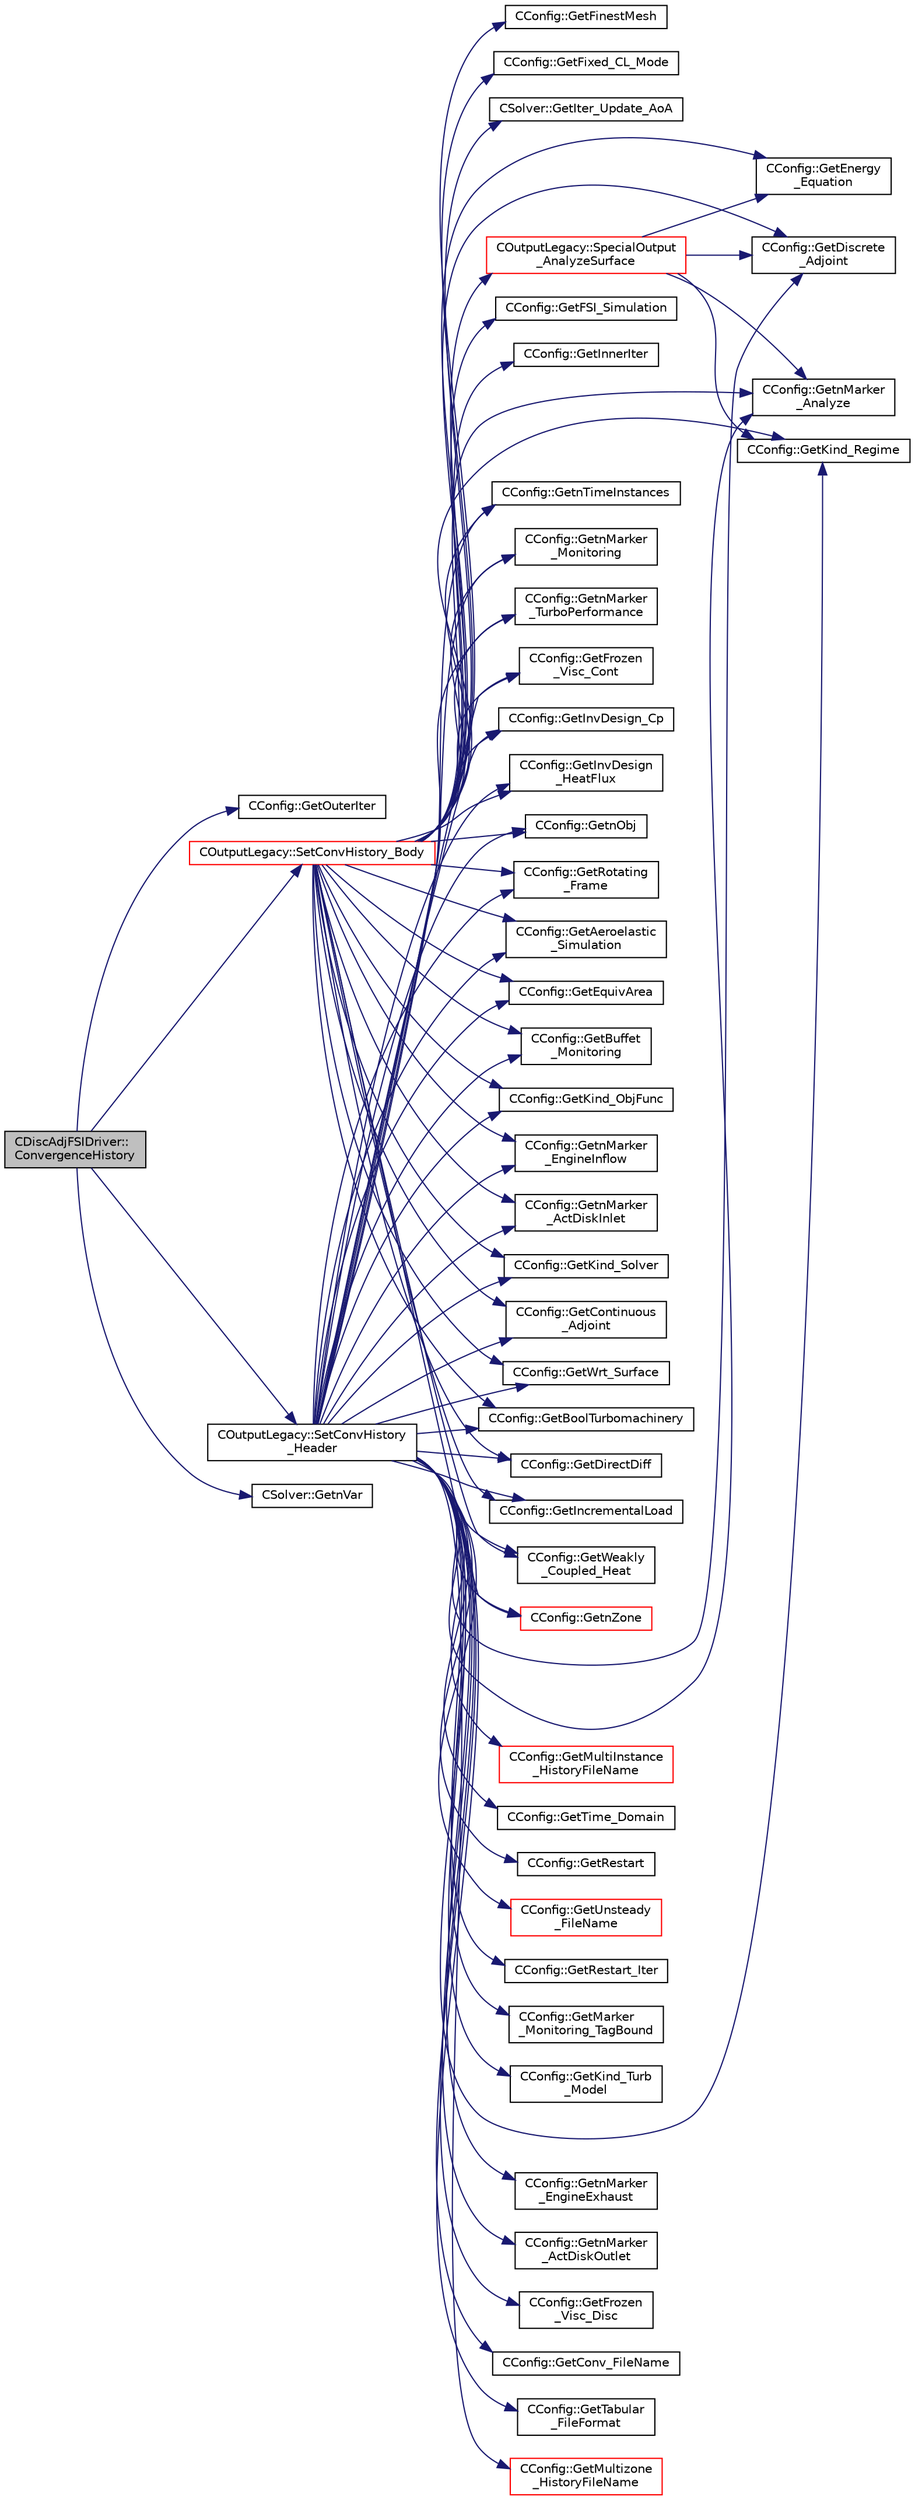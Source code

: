 digraph "CDiscAdjFSIDriver::ConvergenceHistory"
{
  edge [fontname="Helvetica",fontsize="10",labelfontname="Helvetica",labelfontsize="10"];
  node [fontname="Helvetica",fontsize="10",shape=record];
  rankdir="LR";
  Node95 [label="CDiscAdjFSIDriver::\lConvergenceHistory",height=0.2,width=0.4,color="black", fillcolor="grey75", style="filled", fontcolor="black"];
  Node95 -> Node96 [color="midnightblue",fontsize="10",style="solid",fontname="Helvetica"];
  Node96 [label="CConfig::GetOuterIter",height=0.2,width=0.4,color="black", fillcolor="white", style="filled",URL="$class_c_config.html#a6e3d471764f8d56e1662bc3f14f70a70",tooltip="Get the current FSI iteration number. "];
  Node95 -> Node97 [color="midnightblue",fontsize="10",style="solid",fontname="Helvetica"];
  Node97 [label="COutputLegacy::SetConvHistory\l_Header",height=0.2,width=0.4,color="black", fillcolor="white", style="filled",URL="$class_c_output_legacy.html#a18b50c074872fff05e5be4022c4a54de",tooltip="Write the header of the history file. "];
  Node97 -> Node98 [color="midnightblue",fontsize="10",style="solid",fontname="Helvetica"];
  Node98 [label="CConfig::GetRotating\l_Frame",height=0.2,width=0.4,color="black", fillcolor="white", style="filled",URL="$class_c_config.html#a5ac97db2be7bae9007d01557f80418bc",tooltip="Get information about the rotational frame. "];
  Node97 -> Node99 [color="midnightblue",fontsize="10",style="solid",fontname="Helvetica"];
  Node99 [label="CConfig::GetAeroelastic\l_Simulation",height=0.2,width=0.4,color="black", fillcolor="white", style="filled",URL="$class_c_config.html#a5e201a02b845a33f967cbcd3f462018a",tooltip="Get information about the aeroelastic simulation. "];
  Node97 -> Node100 [color="midnightblue",fontsize="10",style="solid",fontname="Helvetica"];
  Node100 [label="CConfig::GetEquivArea",height=0.2,width=0.4,color="black", fillcolor="white", style="filled",URL="$class_c_config.html#afddf2c0bc33a8038c6dd8ba5a40727ed",tooltip="Information about computing and plotting the equivalent area distribution. "];
  Node97 -> Node101 [color="midnightblue",fontsize="10",style="solid",fontname="Helvetica"];
  Node101 [label="CConfig::GetBuffet\l_Monitoring",height=0.2,width=0.4,color="black", fillcolor="white", style="filled",URL="$class_c_config.html#af207953f13ef34165399d63bfe851a34",tooltip="Provides the buffet monitoring information. "];
  Node97 -> Node102 [color="midnightblue",fontsize="10",style="solid",fontname="Helvetica"];
  Node102 [label="CConfig::GetKind_ObjFunc",height=0.2,width=0.4,color="black", fillcolor="white", style="filled",URL="$class_c_config.html#a2d4389021feaed9f2e62f0475f73a718",tooltip="Get the kind of objective function. There are several options: Drag coefficient, Lift coefficient..."];
  Node97 -> Node103 [color="midnightblue",fontsize="10",style="solid",fontname="Helvetica"];
  Node103 [label="CConfig::GetnMarker\l_EngineInflow",height=0.2,width=0.4,color="black", fillcolor="white", style="filled",URL="$class_c_config.html#a74b42a12b3e0f728a8ff967106430f7f",tooltip="Get the total number of boundary markers. "];
  Node97 -> Node104 [color="midnightblue",fontsize="10",style="solid",fontname="Helvetica"];
  Node104 [label="CConfig::GetnMarker\l_EngineExhaust",height=0.2,width=0.4,color="black", fillcolor="white", style="filled",URL="$class_c_config.html#ab901c8247b8cbf2b08e7addb490703eb",tooltip="Get the total number of boundary markers. "];
  Node97 -> Node105 [color="midnightblue",fontsize="10",style="solid",fontname="Helvetica"];
  Node105 [label="CConfig::GetnMarker\l_ActDiskInlet",height=0.2,width=0.4,color="black", fillcolor="white", style="filled",URL="$class_c_config.html#a4b00905a119f01898988cd633c4d7d5b",tooltip="Get the total number of boundary markers. "];
  Node97 -> Node106 [color="midnightblue",fontsize="10",style="solid",fontname="Helvetica"];
  Node106 [label="CConfig::GetnMarker\l_ActDiskOutlet",height=0.2,width=0.4,color="black", fillcolor="white", style="filled",URL="$class_c_config.html#a6e98660ec0475b808e5232cac507fc4d",tooltip="Get the total number of boundary markers. "];
  Node97 -> Node107 [color="midnightblue",fontsize="10",style="solid",fontname="Helvetica"];
  Node107 [label="CConfig::GetKind_Solver",height=0.2,width=0.4,color="black", fillcolor="white", style="filled",URL="$class_c_config.html#a0e2628fc803f14ec6179427ee02e8655",tooltip="Governing equations of the flow (it can be different from the run time equation). ..."];
  Node97 -> Node108 [color="midnightblue",fontsize="10",style="solid",fontname="Helvetica"];
  Node108 [label="CConfig::GetContinuous\l_Adjoint",height=0.2,width=0.4,color="black", fillcolor="white", style="filled",URL="$class_c_config.html#a2917fd8eeb6a8bf275a3fc351aac2a5e",tooltip="Determines if problem is adjoint. "];
  Node97 -> Node109 [color="midnightblue",fontsize="10",style="solid",fontname="Helvetica"];
  Node109 [label="CConfig::GetDiscrete\l_Adjoint",height=0.2,width=0.4,color="black", fillcolor="white", style="filled",URL="$class_c_config.html#abe9f117dab934d76e518a9e8e40b142a",tooltip="Get the indicator whether we are solving an discrete adjoint problem. "];
  Node97 -> Node110 [color="midnightblue",fontsize="10",style="solid",fontname="Helvetica"];
  Node110 [label="CConfig::GetFrozen\l_Visc_Cont",height=0.2,width=0.4,color="black", fillcolor="white", style="filled",URL="$class_c_config.html#aec67dda6436453412e8647ee6879108b",tooltip="Provides information about the way in which the turbulence will be treated by the cont..."];
  Node97 -> Node111 [color="midnightblue",fontsize="10",style="solid",fontname="Helvetica"];
  Node111 [label="CConfig::GetFrozen\l_Visc_Disc",height=0.2,width=0.4,color="black", fillcolor="white", style="filled",URL="$class_c_config.html#adb146862f57545364350419287581bbc",tooltip="Provides information about the way in which the turbulence will be treated by the disc..."];
  Node97 -> Node112 [color="midnightblue",fontsize="10",style="solid",fontname="Helvetica"];
  Node112 [label="CConfig::GetInvDesign_Cp",height=0.2,width=0.4,color="black", fillcolor="white", style="filled",URL="$class_c_config.html#a4a0147fb8c3522a826adb88c6b1f71bf",tooltip="Information about computing and plotting the equivalent area distribution. "];
  Node97 -> Node113 [color="midnightblue",fontsize="10",style="solid",fontname="Helvetica"];
  Node113 [label="CConfig::GetInvDesign\l_HeatFlux",height=0.2,width=0.4,color="black", fillcolor="white", style="filled",URL="$class_c_config.html#a2bad9c6f4a2fce60d96790aac865a7c5",tooltip="Information about computing and plotting the equivalent area distribution. "];
  Node97 -> Node114 [color="midnightblue",fontsize="10",style="solid",fontname="Helvetica"];
  Node114 [label="CConfig::GetnMarker\l_Analyze",height=0.2,width=0.4,color="black", fillcolor="white", style="filled",URL="$class_c_config.html#a1700278aa339f15f919f7a6866f2f399",tooltip="Get the total number of moving markers. "];
  Node97 -> Node115 [color="midnightblue",fontsize="10",style="solid",fontname="Helvetica"];
  Node115 [label="CConfig::GetnObj",height=0.2,width=0.4,color="black", fillcolor="white", style="filled",URL="$class_c_config.html#ab5f5e64d5919ca8e665c421c9477bb0d",tooltip="Get the total number of objectives in kind_objective list. "];
  Node97 -> Node116 [color="midnightblue",fontsize="10",style="solid",fontname="Helvetica"];
  Node116 [label="CConfig::GetWrt_Surface",height=0.2,width=0.4,color="black", fillcolor="white", style="filled",URL="$class_c_config.html#af73b9bd52a741ec32efc7a7900c1b9cc",tooltip="Write solution at each surface. "];
  Node97 -> Node117 [color="midnightblue",fontsize="10",style="solid",fontname="Helvetica"];
  Node117 [label="CConfig::GetBoolTurbomachinery",height=0.2,width=0.4,color="black", fillcolor="white", style="filled",URL="$class_c_config.html#a5c0d08193d1a4f60421afc6dc7f6cc79",tooltip="Verify if there is Turbomachinery performance option specified from config file. "];
  Node97 -> Node118 [color="midnightblue",fontsize="10",style="solid",fontname="Helvetica"];
  Node118 [label="CConfig::GetDirectDiff",height=0.2,width=0.4,color="black", fillcolor="white", style="filled",URL="$class_c_config.html#a16fdb3ee7c760f2f129778f6162a1fe4",tooltip="Get the direct differentation method. "];
  Node97 -> Node119 [color="midnightblue",fontsize="10",style="solid",fontname="Helvetica"];
  Node119 [label="CConfig::GetKind_Regime",height=0.2,width=0.4,color="black", fillcolor="white", style="filled",URL="$class_c_config.html#a66ca7e620390a81cd49cd0a00716128e",tooltip="Governing equations of the flow (it can be different from the run time equation). ..."];
  Node97 -> Node120 [color="midnightblue",fontsize="10",style="solid",fontname="Helvetica"];
  Node120 [label="CConfig::GetIncrementalLoad",height=0.2,width=0.4,color="black", fillcolor="white", style="filled",URL="$class_c_config.html#a4e4e8521bf3fdb0037a7a61186ca706d",tooltip="Check if we want to apply an incremental load to the nonlinear structural simulation. "];
  Node97 -> Node121 [color="midnightblue",fontsize="10",style="solid",fontname="Helvetica"];
  Node121 [label="CConfig::GetWeakly\l_Coupled_Heat",height=0.2,width=0.4,color="black", fillcolor="white", style="filled",URL="$class_c_config.html#adb13f6471b2c0bbef919ae9d8fe95f68",tooltip="Get the heat equation. "];
  Node97 -> Node122 [color="midnightblue",fontsize="10",style="solid",fontname="Helvetica"];
  Node122 [label="CConfig::GetConv_FileName",height=0.2,width=0.4,color="black", fillcolor="white", style="filled",URL="$class_c_config.html#a9dc8d7cbfd34cc3c37cf65d81ea53cef",tooltip="Get the name of the file with the convergence history of the problem. "];
  Node97 -> Node123 [color="midnightblue",fontsize="10",style="solid",fontname="Helvetica"];
  Node123 [label="CConfig::GetTabular\l_FileFormat",height=0.2,width=0.4,color="black", fillcolor="white", style="filled",URL="$class_c_config.html#ada7c747b29da89590dfbcc33e62e8f3e",tooltip="Get the format of the output solution. "];
  Node97 -> Node124 [color="midnightblue",fontsize="10",style="solid",fontname="Helvetica"];
  Node124 [label="CConfig::GetnZone",height=0.2,width=0.4,color="red", fillcolor="white", style="filled",URL="$class_c_config.html#a33f1af516d14a4d3815b577c37398773",tooltip="Gets the number of zones in the mesh file. "];
  Node97 -> Node127 [color="midnightblue",fontsize="10",style="solid",fontname="Helvetica"];
  Node127 [label="CConfig::GetMultizone\l_HistoryFileName",height=0.2,width=0.4,color="red", fillcolor="white", style="filled",URL="$class_c_config.html#a8ae9c2e37d26a37342cc90866461b98a",tooltip="Append the zone index to the restart or the solution files. "];
  Node97 -> Node130 [color="midnightblue",fontsize="10",style="solid",fontname="Helvetica"];
  Node130 [label="CConfig::GetnTimeInstances",height=0.2,width=0.4,color="black", fillcolor="white", style="filled",URL="$class_c_config.html#a2e52fd45c8b5179c9cb3ce5fff935f11",tooltip="Retrieves the number of periodic time instances for Harmonic Balance. "];
  Node97 -> Node131 [color="midnightblue",fontsize="10",style="solid",fontname="Helvetica"];
  Node131 [label="CConfig::GetMultiInstance\l_HistoryFileName",height=0.2,width=0.4,color="red", fillcolor="white", style="filled",URL="$class_c_config.html#a2950c80000cad6c938d771bb835b7f49",tooltip="Append the instance index to the restart or the solution files. "];
  Node97 -> Node132 [color="midnightblue",fontsize="10",style="solid",fontname="Helvetica"];
  Node132 [label="CConfig::GetTime_Domain",height=0.2,width=0.4,color="black", fillcolor="white", style="filled",URL="$class_c_config.html#a6a11350b3c8d7577318be43cda6f7292",tooltip="Check if the multizone problem is solved for time domain. "];
  Node97 -> Node133 [color="midnightblue",fontsize="10",style="solid",fontname="Helvetica"];
  Node133 [label="CConfig::GetRestart",height=0.2,width=0.4,color="black", fillcolor="white", style="filled",URL="$class_c_config.html#ae2c8a1c09ca98735256b4ed53642ada5",tooltip="Provides the restart information. "];
  Node97 -> Node134 [color="midnightblue",fontsize="10",style="solid",fontname="Helvetica"];
  Node134 [label="CConfig::GetUnsteady\l_FileName",height=0.2,width=0.4,color="red", fillcolor="white", style="filled",URL="$class_c_config.html#a58c909cea24176adb2b2e9115fa6de7f",tooltip="Augment the input filename with the iteration number for an unsteady file. "];
  Node97 -> Node135 [color="midnightblue",fontsize="10",style="solid",fontname="Helvetica"];
  Node135 [label="CConfig::GetRestart_Iter",height=0.2,width=0.4,color="black", fillcolor="white", style="filled",URL="$class_c_config.html#adc13797fe94c17845a382dc34f706cfb",tooltip="Get the restart iteration. "];
  Node97 -> Node136 [color="midnightblue",fontsize="10",style="solid",fontname="Helvetica"];
  Node136 [label="CConfig::GetnMarker\l_Monitoring",height=0.2,width=0.4,color="black", fillcolor="white", style="filled",URL="$class_c_config.html#a62a92b26c1300323f4a4a035ec19af1a",tooltip="Get the total number of monitoring markers. "];
  Node97 -> Node137 [color="midnightblue",fontsize="10",style="solid",fontname="Helvetica"];
  Node137 [label="CConfig::GetMarker\l_Monitoring_TagBound",height=0.2,width=0.4,color="black", fillcolor="white", style="filled",URL="$class_c_config.html#a5bf47083eec0b00543d3d8c387f41ab2",tooltip="Get the name of the surface defined in the geometry file. "];
  Node97 -> Node138 [color="midnightblue",fontsize="10",style="solid",fontname="Helvetica"];
  Node138 [label="CConfig::GetnMarker\l_TurboPerformance",height=0.2,width=0.4,color="black", fillcolor="white", style="filled",URL="$class_c_config.html#a9a665d90306ed49db16ac85e4d7acbb4",tooltip="number Turbomachinery performance option specified from config file. "];
  Node97 -> Node139 [color="midnightblue",fontsize="10",style="solid",fontname="Helvetica"];
  Node139 [label="CConfig::GetKind_Turb\l_Model",height=0.2,width=0.4,color="black", fillcolor="white", style="filled",URL="$class_c_config.html#a40aaed07fc5844d505d2c0b7076594d7",tooltip="Get the kind of the turbulence model. "];
  Node95 -> Node140 [color="midnightblue",fontsize="10",style="solid",fontname="Helvetica"];
  Node140 [label="CSolver::GetnVar",height=0.2,width=0.4,color="black", fillcolor="white", style="filled",URL="$class_c_solver.html#a65c22046b0cf1938ba22648912d04680",tooltip="Get the number of variables of the problem. "];
  Node95 -> Node141 [color="midnightblue",fontsize="10",style="solid",fontname="Helvetica"];
  Node141 [label="COutputLegacy::SetConvHistory_Body",height=0.2,width=0.4,color="red", fillcolor="white", style="filled",URL="$class_c_output_legacy.html#a217cc0d778a3828499189a9debee47c6",tooltip="Write the history file and the convergence on the screen for serial computations. ..."];
  Node141 -> Node114 [color="midnightblue",fontsize="10",style="solid",fontname="Helvetica"];
  Node141 -> Node115 [color="midnightblue",fontsize="10",style="solid",fontname="Helvetica"];
  Node141 -> Node142 [color="midnightblue",fontsize="10",style="solid",fontname="Helvetica"];
  Node142 [label="CConfig::GetFSI_Simulation",height=0.2,width=0.4,color="black", fillcolor="white", style="filled",URL="$class_c_config.html#a9776c63953c047138e0f81d5b51cd895",tooltip="Check if the simulation we are running is a FSI simulation. "];
  Node141 -> Node107 [color="midnightblue",fontsize="10",style="solid",fontname="Helvetica"];
  Node141 -> Node143 [color="midnightblue",fontsize="10",style="solid",fontname="Helvetica"];
  Node143 [label="CConfig::GetInnerIter",height=0.2,width=0.4,color="black", fillcolor="white", style="filled",URL="$class_c_config.html#afb04e3794a1a3cef3c5897f31f2efd2d",tooltip="Get the current FSI iteration number. "];
  Node141 -> Node144 [color="midnightblue",fontsize="10",style="solid",fontname="Helvetica"];
  Node144 [label="CConfig::GetFinestMesh",height=0.2,width=0.4,color="black", fillcolor="white", style="filled",URL="$class_c_config.html#af34d9f3a4cd6ac06a8f2862efad97a27",tooltip="Get the index of the finest grid. "];
  Node141 -> Node124 [color="midnightblue",fontsize="10",style="solid",fontname="Helvetica"];
  Node141 -> Node130 [color="midnightblue",fontsize="10",style="solid",fontname="Helvetica"];
  Node141 -> Node108 [color="midnightblue",fontsize="10",style="solid",fontname="Helvetica"];
  Node141 -> Node109 [color="midnightblue",fontsize="10",style="solid",fontname="Helvetica"];
  Node141 -> Node145 [color="midnightblue",fontsize="10",style="solid",fontname="Helvetica"];
  Node145 [label="CConfig::GetEnergy\l_Equation",height=0.2,width=0.4,color="black", fillcolor="white", style="filled",URL="$class_c_config.html#abb2ba1ecf8988532ce9cecb88c206d28",tooltip="Flag for whether to solve the energy equation for incompressible flows. "];
  Node141 -> Node120 [color="midnightblue",fontsize="10",style="solid",fontname="Helvetica"];
  Node141 -> Node146 [color="midnightblue",fontsize="10",style="solid",fontname="Helvetica"];
  Node146 [label="CConfig::GetFixed_CL_Mode",height=0.2,width=0.4,color="black", fillcolor="white", style="filled",URL="$class_c_config.html#abd97282665d4d8885078aac10735e708",tooltip="Get information about whether to use fixed CL mode. "];
  Node141 -> Node119 [color="midnightblue",fontsize="10",style="solid",fontname="Helvetica"];
  Node141 -> Node147 [color="midnightblue",fontsize="10",style="solid",fontname="Helvetica"];
  Node147 [label="CSolver::GetIter_Update_AoA",height=0.2,width=0.4,color="black", fillcolor="white", style="filled",URL="$class_c_solver.html#a1052677ebfd6069dd85e7493fdf750a1",tooltip="A virtual member. "];
  Node141 -> Node148 [color="midnightblue",fontsize="10",style="solid",fontname="Helvetica"];
  Node148 [label="COutputLegacy::SpecialOutput\l_AnalyzeSurface",height=0.2,width=0.4,color="red", fillcolor="white", style="filled",URL="$class_c_output_legacy.html#ae5bab3f07ff9b9d1434626add0d4d332",tooltip="Writes one dimensional output. "];
  Node148 -> Node119 [color="midnightblue",fontsize="10",style="solid",fontname="Helvetica"];
  Node148 -> Node145 [color="midnightblue",fontsize="10",style="solid",fontname="Helvetica"];
  Node148 -> Node114 [color="midnightblue",fontsize="10",style="solid",fontname="Helvetica"];
  Node148 -> Node109 [color="midnightblue",fontsize="10",style="solid",fontname="Helvetica"];
  Node141 -> Node98 [color="midnightblue",fontsize="10",style="solid",fontname="Helvetica"];
  Node141 -> Node99 [color="midnightblue",fontsize="10",style="solid",fontname="Helvetica"];
  Node141 -> Node100 [color="midnightblue",fontsize="10",style="solid",fontname="Helvetica"];
  Node141 -> Node103 [color="midnightblue",fontsize="10",style="solid",fontname="Helvetica"];
  Node141 -> Node105 [color="midnightblue",fontsize="10",style="solid",fontname="Helvetica"];
  Node141 -> Node112 [color="midnightblue",fontsize="10",style="solid",fontname="Helvetica"];
  Node141 -> Node113 [color="midnightblue",fontsize="10",style="solid",fontname="Helvetica"];
  Node141 -> Node110 [color="midnightblue",fontsize="10",style="solid",fontname="Helvetica"];
  Node141 -> Node121 [color="midnightblue",fontsize="10",style="solid",fontname="Helvetica"];
  Node141 -> Node101 [color="midnightblue",fontsize="10",style="solid",fontname="Helvetica"];
  Node141 -> Node102 [color="midnightblue",fontsize="10",style="solid",fontname="Helvetica"];
  Node141 -> Node117 [color="midnightblue",fontsize="10",style="solid",fontname="Helvetica"];
  Node141 -> Node138 [color="midnightblue",fontsize="10",style="solid",fontname="Helvetica"];
  Node141 -> Node116 [color="midnightblue",fontsize="10",style="solid",fontname="Helvetica"];
  Node141 -> Node118 [color="midnightblue",fontsize="10",style="solid",fontname="Helvetica"];
  Node141 -> Node136 [color="midnightblue",fontsize="10",style="solid",fontname="Helvetica"];
}
